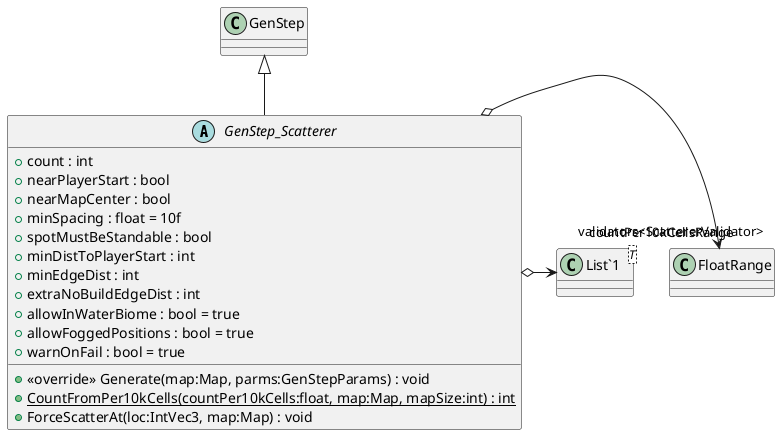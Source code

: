 @startuml
abstract class GenStep_Scatterer {
    + count : int
    + nearPlayerStart : bool
    + nearMapCenter : bool
    + minSpacing : float = 10f
    + spotMustBeStandable : bool
    + minDistToPlayerStart : int
    + minEdgeDist : int
    + extraNoBuildEdgeDist : int
    + allowInWaterBiome : bool = true
    + allowFoggedPositions : bool = true
    + warnOnFail : bool = true
    + <<override>> Generate(map:Map, parms:GenStepParams) : void
    + {static} CountFromPer10kCells(countPer10kCells:float, map:Map, mapSize:int) : int
    + ForceScatterAt(loc:IntVec3, map:Map) : void
}
class "List`1"<T> {
}
GenStep <|-- GenStep_Scatterer
GenStep_Scatterer o-> "countPer10kCellsRange" FloatRange
GenStep_Scatterer o-> "validators<ScattererValidator>" "List`1"
@enduml
